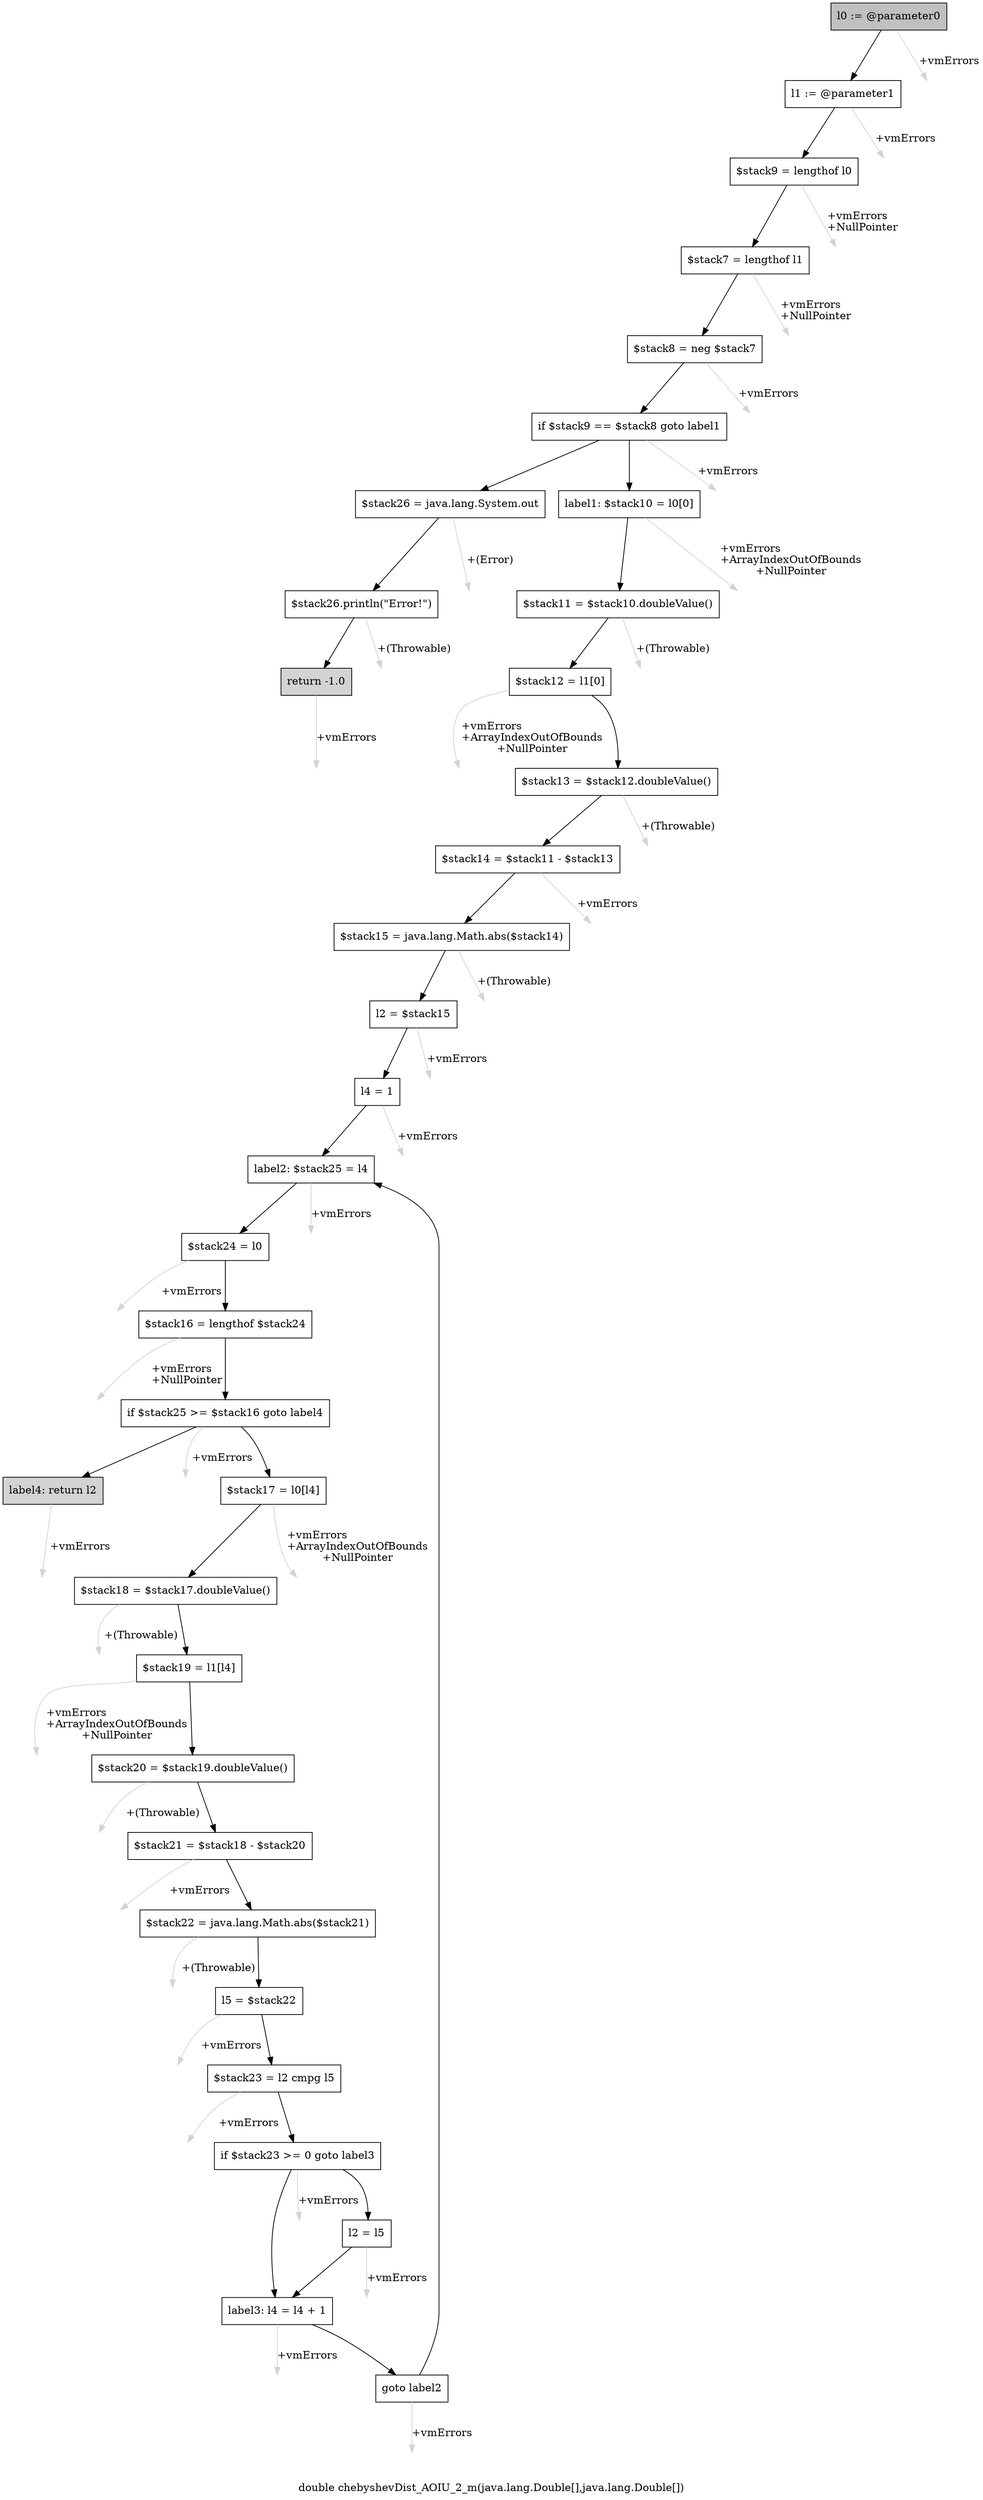 digraph "double chebyshevDist_AOIU_2_m(java.lang.Double[],java.lang.Double[])" {
    label="double chebyshevDist_AOIU_2_m(java.lang.Double[],java.lang.Double[])";
    node [shape=box];
    "0" [style=filled,fillcolor=gray,label="l0 := @parameter0",];
    "1" [label="l1 := @parameter1",];
    "0"->"1" [color=black,];
    "34" [style=invis,label="Esc",];
    "0"->"34" [color=lightgray,label="\l+vmErrors",];
    "2" [label="$stack9 = lengthof l0",];
    "1"->"2" [color=black,];
    "35" [style=invis,label="Esc",];
    "1"->"35" [color=lightgray,label="\l+vmErrors",];
    "3" [label="$stack7 = lengthof l1",];
    "2"->"3" [color=black,];
    "36" [style=invis,label="Esc",];
    "2"->"36" [color=lightgray,label="\l+vmErrors\l+NullPointer",];
    "4" [label="$stack8 = neg $stack7",];
    "3"->"4" [color=black,];
    "37" [style=invis,label="Esc",];
    "3"->"37" [color=lightgray,label="\l+vmErrors\l+NullPointer",];
    "5" [label="if $stack9 == $stack8 goto label1",];
    "4"->"5" [color=black,];
    "38" [style=invis,label="Esc",];
    "4"->"38" [color=lightgray,label="\l+vmErrors",];
    "6" [label="$stack26 = java.lang.System.out",];
    "5"->"6" [color=black,];
    "9" [label="label1: $stack10 = l0[0]",];
    "5"->"9" [color=black,];
    "39" [style=invis,label="Esc",];
    "5"->"39" [color=lightgray,label="\l+vmErrors",];
    "7" [label="$stack26.println(\"Error!\")",];
    "6"->"7" [color=black,];
    "40" [style=invis,label="Esc",];
    "6"->"40" [color=lightgray,label="\l+(Error)",];
    "8" [style=filled,fillcolor=lightgray,label="return -1.0",];
    "7"->"8" [color=black,];
    "41" [style=invis,label="Esc",];
    "7"->"41" [color=lightgray,label="\l+(Throwable)",];
    "42" [style=invis,label="Esc",];
    "8"->"42" [color=lightgray,label="\l+vmErrors",];
    "10" [label="$stack11 = $stack10.doubleValue()",];
    "9"->"10" [color=black,];
    "43" [style=invis,label="Esc",];
    "9"->"43" [color=lightgray,label="\l+vmErrors\l+ArrayIndexOutOfBounds\l+NullPointer",];
    "11" [label="$stack12 = l1[0]",];
    "10"->"11" [color=black,];
    "44" [style=invis,label="Esc",];
    "10"->"44" [color=lightgray,label="\l+(Throwable)",];
    "12" [label="$stack13 = $stack12.doubleValue()",];
    "11"->"12" [color=black,];
    "45" [style=invis,label="Esc",];
    "11"->"45" [color=lightgray,label="\l+vmErrors\l+ArrayIndexOutOfBounds\l+NullPointer",];
    "13" [label="$stack14 = $stack11 - $stack13",];
    "12"->"13" [color=black,];
    "46" [style=invis,label="Esc",];
    "12"->"46" [color=lightgray,label="\l+(Throwable)",];
    "14" [label="$stack15 = java.lang.Math.abs($stack14)",];
    "13"->"14" [color=black,];
    "47" [style=invis,label="Esc",];
    "13"->"47" [color=lightgray,label="\l+vmErrors",];
    "15" [label="l2 = $stack15",];
    "14"->"15" [color=black,];
    "48" [style=invis,label="Esc",];
    "14"->"48" [color=lightgray,label="\l+(Throwable)",];
    "16" [label="l4 = 1",];
    "15"->"16" [color=black,];
    "49" [style=invis,label="Esc",];
    "15"->"49" [color=lightgray,label="\l+vmErrors",];
    "17" [label="label2: $stack25 = l4",];
    "16"->"17" [color=black,];
    "50" [style=invis,label="Esc",];
    "16"->"50" [color=lightgray,label="\l+vmErrors",];
    "18" [label="$stack24 = l0",];
    "17"->"18" [color=black,];
    "51" [style=invis,label="Esc",];
    "17"->"51" [color=lightgray,label="\l+vmErrors",];
    "19" [label="$stack16 = lengthof $stack24",];
    "18"->"19" [color=black,];
    "52" [style=invis,label="Esc",];
    "18"->"52" [color=lightgray,label="\l+vmErrors",];
    "20" [label="if $stack25 >= $stack16 goto label4",];
    "19"->"20" [color=black,];
    "53" [style=invis,label="Esc",];
    "19"->"53" [color=lightgray,label="\l+vmErrors\l+NullPointer",];
    "21" [label="$stack17 = l0[l4]",];
    "20"->"21" [color=black,];
    "33" [style=filled,fillcolor=lightgray,label="label4: return l2",];
    "20"->"33" [color=black,];
    "54" [style=invis,label="Esc",];
    "20"->"54" [color=lightgray,label="\l+vmErrors",];
    "22" [label="$stack18 = $stack17.doubleValue()",];
    "21"->"22" [color=black,];
    "55" [style=invis,label="Esc",];
    "21"->"55" [color=lightgray,label="\l+vmErrors\l+ArrayIndexOutOfBounds\l+NullPointer",];
    "23" [label="$stack19 = l1[l4]",];
    "22"->"23" [color=black,];
    "56" [style=invis,label="Esc",];
    "22"->"56" [color=lightgray,label="\l+(Throwable)",];
    "24" [label="$stack20 = $stack19.doubleValue()",];
    "23"->"24" [color=black,];
    "57" [style=invis,label="Esc",];
    "23"->"57" [color=lightgray,label="\l+vmErrors\l+ArrayIndexOutOfBounds\l+NullPointer",];
    "25" [label="$stack21 = $stack18 - $stack20",];
    "24"->"25" [color=black,];
    "58" [style=invis,label="Esc",];
    "24"->"58" [color=lightgray,label="\l+(Throwable)",];
    "26" [label="$stack22 = java.lang.Math.abs($stack21)",];
    "25"->"26" [color=black,];
    "59" [style=invis,label="Esc",];
    "25"->"59" [color=lightgray,label="\l+vmErrors",];
    "27" [label="l5 = $stack22",];
    "26"->"27" [color=black,];
    "60" [style=invis,label="Esc",];
    "26"->"60" [color=lightgray,label="\l+(Throwable)",];
    "28" [label="$stack23 = l2 cmpg l5",];
    "27"->"28" [color=black,];
    "61" [style=invis,label="Esc",];
    "27"->"61" [color=lightgray,label="\l+vmErrors",];
    "29" [label="if $stack23 >= 0 goto label3",];
    "28"->"29" [color=black,];
    "62" [style=invis,label="Esc",];
    "28"->"62" [color=lightgray,label="\l+vmErrors",];
    "30" [label="l2 = l5",];
    "29"->"30" [color=black,];
    "31" [label="label3: l4 = l4 + 1",];
    "29"->"31" [color=black,];
    "63" [style=invis,label="Esc",];
    "29"->"63" [color=lightgray,label="\l+vmErrors",];
    "30"->"31" [color=black,];
    "64" [style=invis,label="Esc",];
    "30"->"64" [color=lightgray,label="\l+vmErrors",];
    "32" [label="goto label2",];
    "31"->"32" [color=black,];
    "65" [style=invis,label="Esc",];
    "31"->"65" [color=lightgray,label="\l+vmErrors",];
    "32"->"17" [color=black,];
    "66" [style=invis,label="Esc",];
    "32"->"66" [color=lightgray,label="\l+vmErrors",];
    "67" [style=invis,label="Esc",];
    "33"->"67" [color=lightgray,label="\l+vmErrors",];
}
